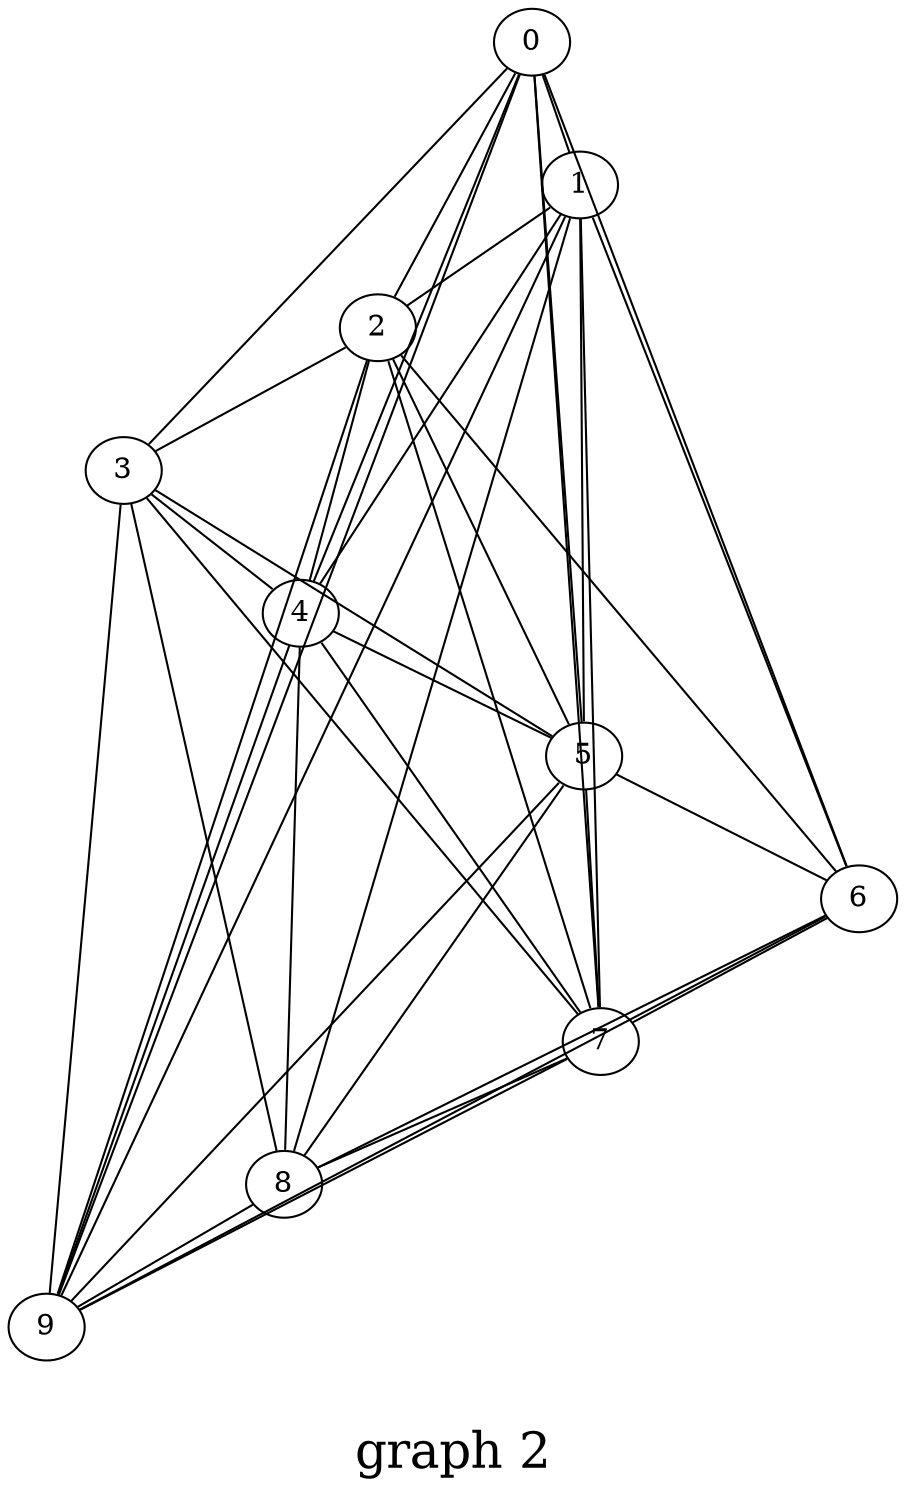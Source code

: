 /*****
graph 2
*****/

graph G {
  graph [splines=false overlap=false]
  node  [shape=ellipse, width=0.3, height=0.3]
  0 ;
  1 ;
  2 ;
  3 ;
  4 ;
  5 ;
  6 ;
  7 ;
  8 ;
  9 ;
  0 -- 1;
  0 -- 2;
  0 -- 3;
  0 -- 4;
  0 -- 5;
  0 -- 6;
  0 -- 7;
  0 -- 9;
  1 -- 2;
  1 -- 4;
  1 -- 5;
  1 -- 6;
  1 -- 7;
  1 -- 8;
  1 -- 9;
  2 -- 3;
  2 -- 4;
  2 -- 5;
  2 -- 6;
  2 -- 7;
  2 -- 9;
  3 -- 4;
  3 -- 5;
  3 -- 7;
  3 -- 8;
  3 -- 9;
  4 -- 5;
  4 -- 7;
  4 -- 8;
  4 -- 9;
  5 -- 6;
  5 -- 7;
  5 -- 8;
  5 -- 9;
  6 -- 7;
  6 -- 8;
  6 -- 9;
  7 -- 8;
  7 -- 9;
  8 -- 9;
  label = "\ngraph 2\n";  fontsize=24;
}
